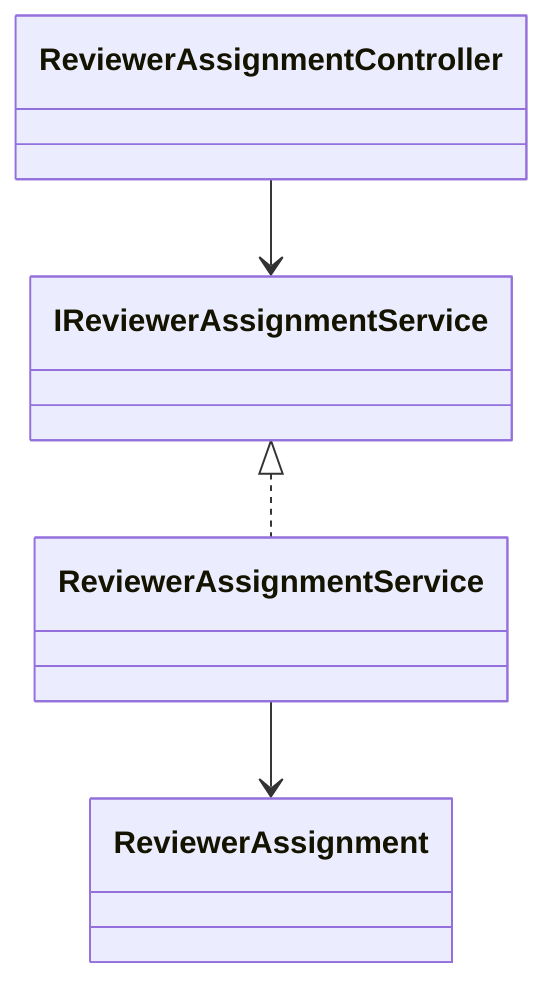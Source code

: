 classDiagram
    class ReviewerAssignmentController
    class IReviewerAssignmentService
    class ReviewerAssignmentService
    class ReviewerAssignment

    ReviewerAssignmentController --> IReviewerAssignmentService
    IReviewerAssignmentService <|.. ReviewerAssignmentService
    ReviewerAssignmentService --> ReviewerAssignment